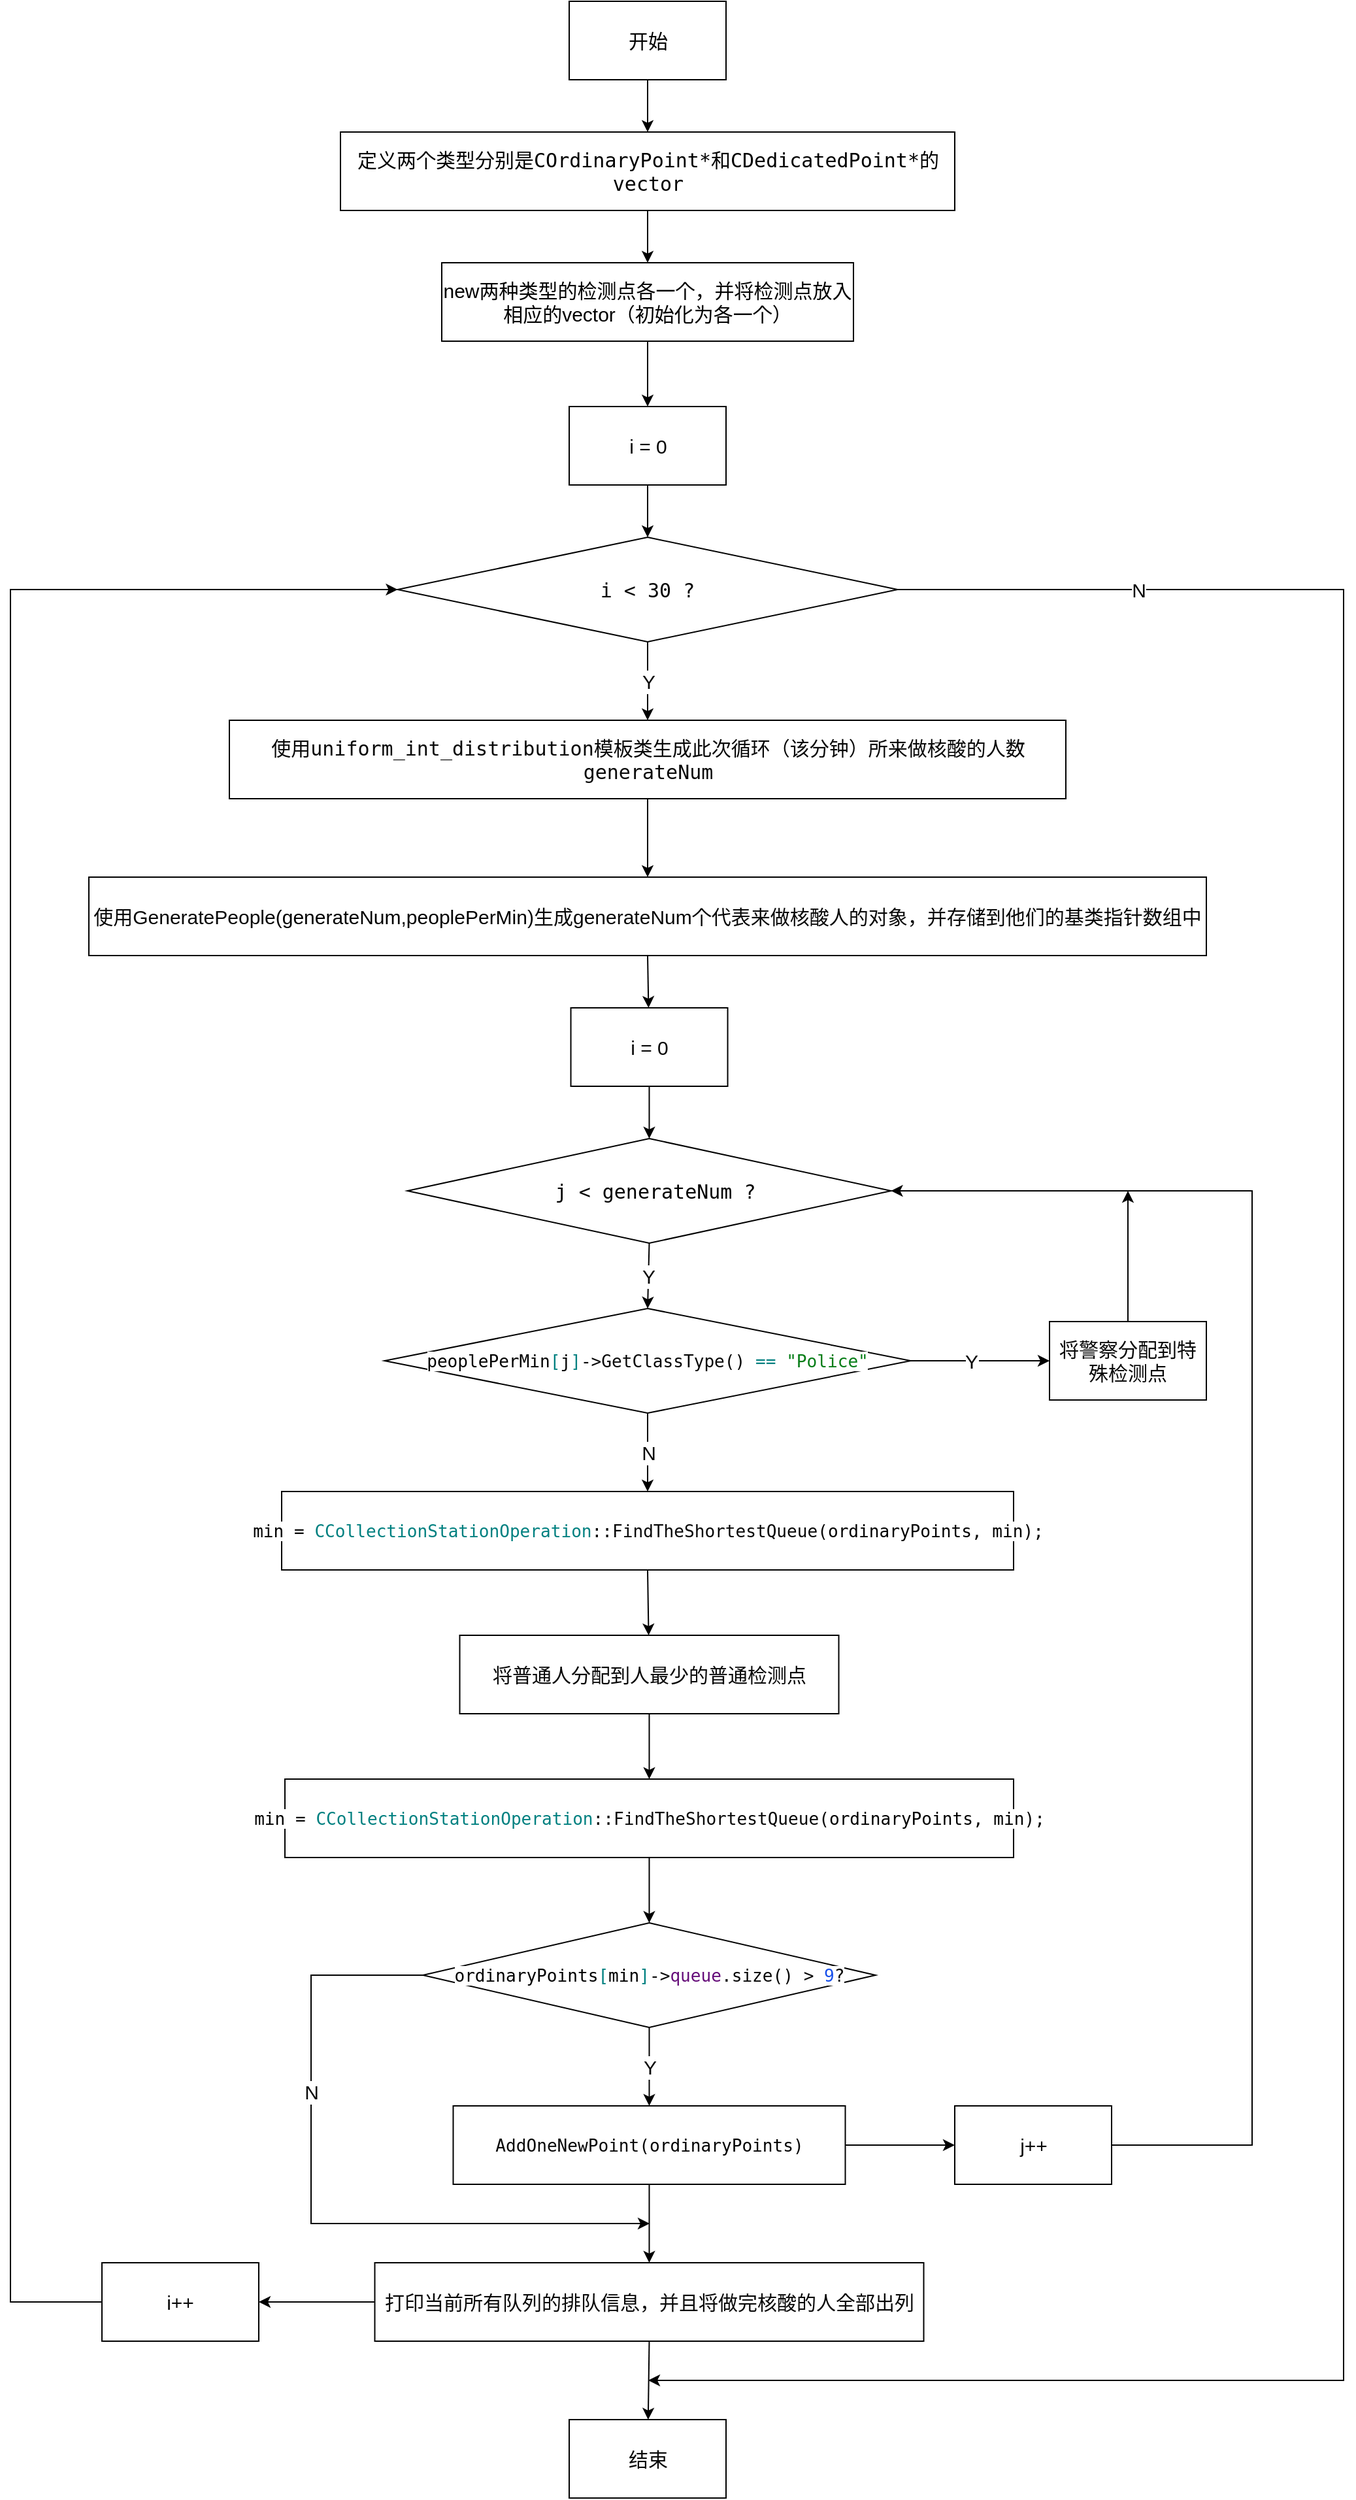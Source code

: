 <mxfile version="20.7.4" type="device"><diagram id="642ehS5rR1g2opMQix6m" name="第 1 页"><mxGraphModel dx="1434" dy="844" grid="1" gridSize="10" guides="1" tooltips="1" connect="1" arrows="1" fold="1" page="1" pageScale="1" pageWidth="827" pageHeight="1169" math="0" shadow="0"><root><mxCell id="0"/><mxCell id="1" parent="0"/><mxCell id="zbFDOFerLbcTYEpQyh6H-32" style="edgeStyle=none;rounded=0;orthogonalLoop=1;jettySize=auto;html=1;exitX=0.5;exitY=1;exitDx=0;exitDy=0;fontFamily=Helvetica;fontSize=13;fontColor=#080808;" parent="1" source="zbFDOFerLbcTYEpQyh6H-1" target="zbFDOFerLbcTYEpQyh6H-11" edge="1"><mxGeometry relative="1" as="geometry"/></mxCell><mxCell id="zbFDOFerLbcTYEpQyh6H-1" value="&lt;font style=&quot;font-size: 15px;&quot;&gt;开始&lt;/font&gt;" style="rounded=0;whiteSpace=wrap;html=1;" parent="1" vertex="1"><mxGeometry x="787.5" y="70" width="120" height="60" as="geometry"/></mxCell><mxCell id="zbFDOFerLbcTYEpQyh6H-33" style="edgeStyle=none;rounded=0;orthogonalLoop=1;jettySize=auto;html=1;exitX=0.5;exitY=1;exitDx=0;exitDy=0;entryX=0.5;entryY=0;entryDx=0;entryDy=0;fontFamily=Helvetica;fontSize=13;fontColor=#080808;" parent="1" source="zbFDOFerLbcTYEpQyh6H-11" target="zbFDOFerLbcTYEpQyh6H-12" edge="1"><mxGeometry relative="1" as="geometry"/></mxCell><mxCell id="zbFDOFerLbcTYEpQyh6H-11" value="&lt;font style=&quot;font-size: 15px;&quot;&gt;定义两个类型分别是&lt;span style=&quot;font-family: &amp;quot;JetBrains Mono&amp;quot;, monospace;&quot;&gt;COrdinaryPoint&lt;/span&gt;&lt;span style=&quot;background-color: rgb(255, 255, 255); font-family: &amp;quot;JetBrains Mono&amp;quot;, monospace;&quot;&gt;*和&lt;/span&gt;&lt;span style=&quot;font-family: &amp;quot;JetBrains Mono&amp;quot;, monospace;&quot;&gt;CDedicatedPoint&lt;/span&gt;&lt;span style=&quot;background-color: rgb(255, 255, 255); font-family: &amp;quot;JetBrains Mono&amp;quot;, monospace;&quot;&gt;*的vector&lt;/span&gt;&lt;/font&gt;" style="rounded=0;whiteSpace=wrap;html=1;strokeWidth=1;fontSize=15;fontColor=#000000;" parent="1" vertex="1"><mxGeometry x="612.5" y="170" width="470" height="60" as="geometry"/></mxCell><mxCell id="zbFDOFerLbcTYEpQyh6H-34" style="edgeStyle=none;rounded=0;orthogonalLoop=1;jettySize=auto;html=1;exitX=0.5;exitY=1;exitDx=0;exitDy=0;fontFamily=Helvetica;fontSize=13;fontColor=#080808;entryX=0.5;entryY=0;entryDx=0;entryDy=0;" parent="1" source="zbFDOFerLbcTYEpQyh6H-12" target="zbFDOFerLbcTYEpQyh6H-67" edge="1"><mxGeometry relative="1" as="geometry"><mxPoint x="846.75" y="390" as="targetPoint"/></mxGeometry></mxCell><mxCell id="zbFDOFerLbcTYEpQyh6H-12" value="new两种类型的检测点各一个，并将检测点放入相应的vector（初始化为各一个）" style="rounded=0;whiteSpace=wrap;html=1;strokeWidth=1;fontSize=15;fontColor=#000000;" parent="1" vertex="1"><mxGeometry x="690" y="270" width="315" height="60" as="geometry"/></mxCell><mxCell id="zbFDOFerLbcTYEpQyh6H-35" value="Y" style="edgeStyle=none;rounded=0;orthogonalLoop=1;jettySize=auto;html=1;exitX=0.5;exitY=1;exitDx=0;exitDy=0;entryX=0.5;entryY=0;entryDx=0;entryDy=0;fontFamily=Helvetica;fontSize=15;fontColor=#080808;" parent="1" source="zbFDOFerLbcTYEpQyh6H-15" target="zbFDOFerLbcTYEpQyh6H-16" edge="1"><mxGeometry relative="1" as="geometry"/></mxCell><mxCell id="zbFDOFerLbcTYEpQyh6H-58" style="edgeStyle=orthogonalEdgeStyle;rounded=0;orthogonalLoop=1;jettySize=auto;html=1;exitX=1;exitY=0.5;exitDx=0;exitDy=0;fontFamily=Helvetica;fontSize=15;fontColor=#080808;" parent="1" source="zbFDOFerLbcTYEpQyh6H-15" edge="1"><mxGeometry relative="1" as="geometry"><mxPoint x="848" y="1890" as="targetPoint"/><Array as="points"><mxPoint x="1380" y="520"/><mxPoint x="1380" y="1890"/></Array></mxGeometry></mxCell><mxCell id="zbFDOFerLbcTYEpQyh6H-59" value="N" style="edgeLabel;html=1;align=center;verticalAlign=middle;resizable=0;points=[];fontSize=15;fontFamily=Helvetica;fontColor=#080808;" parent="zbFDOFerLbcTYEpQyh6H-58" vertex="1" connectable="0"><mxGeometry x="-0.861" relative="1" as="geometry"><mxPoint x="28" as="offset"/></mxGeometry></mxCell><mxCell id="zbFDOFerLbcTYEpQyh6H-15" value="&lt;pre style=&quot;background-color: rgb(255, 255, 255); font-family: &amp;quot;JetBrains Mono&amp;quot;, monospace;&quot;&gt;&lt;pre style=&quot;font-family: &amp;quot;JetBrains Mono&amp;quot;, monospace;&quot;&gt;&lt;font color=&quot;#080808&quot; style=&quot;font-size: 15px;&quot;&gt;i &amp;lt; 30 ?&lt;/font&gt;&lt;/pre&gt;&lt;/pre&gt;" style="rhombus;whiteSpace=wrap;html=1;strokeWidth=1;fontSize=15;fontColor=#000000;" parent="1" vertex="1"><mxGeometry x="656.25" y="480" width="382.5" height="80" as="geometry"/></mxCell><mxCell id="zbFDOFerLbcTYEpQyh6H-37" style="edgeStyle=none;rounded=0;orthogonalLoop=1;jettySize=auto;html=1;exitX=0.5;exitY=1;exitDx=0;exitDy=0;entryX=0.5;entryY=0;entryDx=0;entryDy=0;fontFamily=Helvetica;fontSize=15;fontColor=#080808;" parent="1" source="zbFDOFerLbcTYEpQyh6H-16" target="zbFDOFerLbcTYEpQyh6H-17" edge="1"><mxGeometry relative="1" as="geometry"/></mxCell><mxCell id="zbFDOFerLbcTYEpQyh6H-16" value="使用&lt;span style=&quot;background-color: rgb(255, 255, 255); font-family: &amp;quot;JetBrains Mono&amp;quot;, monospace;&quot;&gt;&lt;font style=&quot;font-size: 15px;&quot;&gt;uniform_int_distribution模板类生成此次循环（该分钟）所来做核酸的人数generateNum&lt;/font&gt;&lt;/span&gt;" style="rounded=0;whiteSpace=wrap;html=1;strokeWidth=1;fontSize=15;fontColor=#080808;" parent="1" vertex="1"><mxGeometry x="527.5" y="620" width="640" height="60" as="geometry"/></mxCell><mxCell id="zbFDOFerLbcTYEpQyh6H-79" style="edgeStyle=none;rounded=0;orthogonalLoop=1;jettySize=auto;html=1;exitX=0.5;exitY=1;exitDx=0;exitDy=0;fontFamily=Helvetica;fontSize=15;fontColor=#080808;" parent="1" source="zbFDOFerLbcTYEpQyh6H-17" target="zbFDOFerLbcTYEpQyh6H-77" edge="1"><mxGeometry relative="1" as="geometry"/></mxCell><mxCell id="zbFDOFerLbcTYEpQyh6H-17" value="&lt;pre style=&quot;background-color: rgb(255, 255, 255);&quot;&gt;&lt;pre style=&quot;border-color: var(--border-color);&quot;&gt;&lt;font style=&quot;border-color: var(--border-color);&quot; face=&quot;Helvetica&quot;&gt;使用GeneratePeople(&lt;span style=&quot;border-color: var(--border-color); color: rgb(0, 0, 0);&quot;&gt;generateNum&lt;/span&gt;,&lt;span style=&quot;border-color: var(--border-color); color: rgb(0, 0, 0);&quot;&gt;peoplePerMin&lt;/span&gt;)生成generateNum个代表来做核酸人的对象，并存储到他们的基类指针数组中&lt;/font&gt;&lt;/pre&gt;&lt;/pre&gt;" style="rounded=0;whiteSpace=wrap;html=1;strokeWidth=1;fontSize=15;fontColor=#080808;align=center;" parent="1" vertex="1"><mxGeometry x="420" y="740" width="855" height="60" as="geometry"/></mxCell><mxCell id="zbFDOFerLbcTYEpQyh6H-40" value="N" style="edgeStyle=none;rounded=0;orthogonalLoop=1;jettySize=auto;html=1;exitX=0.5;exitY=1;exitDx=0;exitDy=0;entryX=0.5;entryY=0;entryDx=0;entryDy=0;fontFamily=Helvetica;fontSize=15;fontColor=#080808;" parent="1" source="zbFDOFerLbcTYEpQyh6H-23" target="zbFDOFerLbcTYEpQyh6H-26" edge="1"><mxGeometry relative="1" as="geometry"/></mxCell><mxCell id="zbFDOFerLbcTYEpQyh6H-41" style="edgeStyle=none;rounded=0;orthogonalLoop=1;jettySize=auto;html=1;exitX=1;exitY=0.5;exitDx=0;exitDy=0;entryX=0;entryY=0.5;entryDx=0;entryDy=0;fontFamily=Helvetica;fontSize=15;fontColor=#080808;" parent="1" source="zbFDOFerLbcTYEpQyh6H-23" target="zbFDOFerLbcTYEpQyh6H-24" edge="1"><mxGeometry relative="1" as="geometry"/></mxCell><mxCell id="zbFDOFerLbcTYEpQyh6H-42" value="Y" style="edgeLabel;html=1;align=center;verticalAlign=middle;resizable=0;points=[];fontSize=15;fontFamily=Helvetica;fontColor=#080808;" parent="zbFDOFerLbcTYEpQyh6H-41" vertex="1" connectable="0"><mxGeometry x="-0.251" y="-1" relative="1" as="geometry"><mxPoint x="6" y="-1" as="offset"/></mxGeometry></mxCell><mxCell id="zbFDOFerLbcTYEpQyh6H-23" value="&lt;pre style=&quot;background-color: rgb(255, 255, 255); font-family: &amp;quot;JetBrains Mono&amp;quot;, monospace; font-size: 9.8pt;&quot;&gt;&lt;span style=&quot;color:#000000;&quot;&gt;peoplePerMin&lt;/span&gt;&lt;span style=&quot;color:#008080;&quot;&gt;[&lt;/span&gt;&lt;span style=&quot;color:#000000;&quot;&gt;j&lt;/span&gt;&lt;span style=&quot;color:#008080;&quot;&gt;]&lt;/span&gt;-&amp;gt;GetClassType() &lt;span style=&quot;color:#008080;&quot;&gt;== &lt;/span&gt;&lt;span style=&quot;color:#067d17;&quot;&gt;&quot;Police&quot;&lt;/span&gt;&lt;/pre&gt;" style="rhombus;whiteSpace=wrap;html=1;strokeWidth=1;fontFamily=Helvetica;fontSize=15;fontColor=#080808;" parent="1" vertex="1"><mxGeometry x="646.25" y="1070" width="402.5" height="80" as="geometry"/></mxCell><mxCell id="zbFDOFerLbcTYEpQyh6H-72" style="edgeStyle=none;rounded=0;orthogonalLoop=1;jettySize=auto;html=1;exitX=0.5;exitY=0;exitDx=0;exitDy=0;fontFamily=Helvetica;fontSize=15;fontColor=#080808;" parent="1" source="zbFDOFerLbcTYEpQyh6H-24" edge="1"><mxGeometry relative="1" as="geometry"><mxPoint x="1215" y="980" as="targetPoint"/></mxGeometry></mxCell><mxCell id="zbFDOFerLbcTYEpQyh6H-24" value="将警察分配到特殊检测点" style="rounded=0;whiteSpace=wrap;html=1;strokeWidth=1;fontFamily=Helvetica;fontSize=15;fontColor=#080808;" parent="1" vertex="1"><mxGeometry x="1155" y="1080" width="120" height="60" as="geometry"/></mxCell><mxCell id="zbFDOFerLbcTYEpQyh6H-46" style="edgeStyle=none;rounded=0;orthogonalLoop=1;jettySize=auto;html=1;exitX=0.5;exitY=1;exitDx=0;exitDy=0;fontFamily=Helvetica;fontSize=15;fontColor=#080808;" parent="1" source="zbFDOFerLbcTYEpQyh6H-25" target="zbFDOFerLbcTYEpQyh6H-29" edge="1"><mxGeometry relative="1" as="geometry"/></mxCell><mxCell id="zbFDOFerLbcTYEpQyh6H-25" value="&lt;pre style=&quot;background-color: rgb(255, 255, 255); font-family: &amp;quot;JetBrains Mono&amp;quot;, monospace; font-size: 9.8pt;&quot;&gt;&lt;span style=&quot;color:#000000;&quot;&gt;min &lt;/span&gt;= &lt;span style=&quot;color:#008080;&quot;&gt;CCollectionStationOperation&lt;/span&gt;::FindTheShortestQueue(&lt;span style=&quot;color:#000000;&quot;&gt;ordinaryPoints&lt;/span&gt;, &lt;span style=&quot;color:#000000;&quot;&gt;min&lt;/span&gt;);&lt;/pre&gt;" style="rounded=0;whiteSpace=wrap;html=1;strokeWidth=1;fontFamily=Helvetica;fontSize=15;fontColor=#080808;" parent="1" vertex="1"><mxGeometry x="570" y="1430" width="557.5" height="60" as="geometry"/></mxCell><mxCell id="zbFDOFerLbcTYEpQyh6H-44" style="edgeStyle=none;rounded=0;orthogonalLoop=1;jettySize=auto;html=1;exitX=0.5;exitY=1;exitDx=0;exitDy=0;fontFamily=Helvetica;fontSize=15;fontColor=#080808;" parent="1" source="zbFDOFerLbcTYEpQyh6H-26" target="zbFDOFerLbcTYEpQyh6H-27" edge="1"><mxGeometry relative="1" as="geometry"/></mxCell><mxCell id="zbFDOFerLbcTYEpQyh6H-26" value="&lt;pre style=&quot;background-color: rgb(255, 255, 255); font-family: &amp;quot;JetBrains Mono&amp;quot;, monospace; font-size: 9.8pt;&quot;&gt;&lt;span style=&quot;color:#000000;&quot;&gt;min &lt;/span&gt;= &lt;span style=&quot;color:#008080;&quot;&gt;CCollectionStationOperation&lt;/span&gt;::FindTheShortestQueue(&lt;span style=&quot;color:#000000;&quot;&gt;ordinaryPoints&lt;/span&gt;, &lt;span style=&quot;color:#000000;&quot;&gt;min&lt;/span&gt;);&lt;/pre&gt;" style="rounded=0;whiteSpace=wrap;html=1;strokeWidth=1;fontFamily=Helvetica;fontSize=15;fontColor=#080808;" parent="1" vertex="1"><mxGeometry x="567.5" y="1210" width="560" height="60" as="geometry"/></mxCell><mxCell id="zbFDOFerLbcTYEpQyh6H-45" style="edgeStyle=none;rounded=0;orthogonalLoop=1;jettySize=auto;html=1;exitX=0.5;exitY=1;exitDx=0;exitDy=0;entryX=0.5;entryY=0;entryDx=0;entryDy=0;fontFamily=Helvetica;fontSize=15;fontColor=#080808;" parent="1" source="zbFDOFerLbcTYEpQyh6H-27" target="zbFDOFerLbcTYEpQyh6H-25" edge="1"><mxGeometry relative="1" as="geometry"/></mxCell><mxCell id="zbFDOFerLbcTYEpQyh6H-27" value="将普通人分配到人最少的普通检测点" style="rounded=0;whiteSpace=wrap;html=1;strokeWidth=1;fontFamily=Helvetica;fontSize=15;fontColor=#080808;" parent="1" vertex="1"><mxGeometry x="703.75" y="1320" width="290" height="60" as="geometry"/></mxCell><mxCell id="zbFDOFerLbcTYEpQyh6H-47" value="Y" style="edgeStyle=none;rounded=0;orthogonalLoop=1;jettySize=auto;html=1;exitX=0.5;exitY=1;exitDx=0;exitDy=0;entryX=0.5;entryY=0;entryDx=0;entryDy=0;fontFamily=Helvetica;fontSize=15;fontColor=#080808;" parent="1" source="zbFDOFerLbcTYEpQyh6H-29" target="zbFDOFerLbcTYEpQyh6H-30" edge="1"><mxGeometry relative="1" as="geometry"/></mxCell><mxCell id="zbFDOFerLbcTYEpQyh6H-60" style="edgeStyle=orthogonalEdgeStyle;rounded=0;orthogonalLoop=1;jettySize=auto;html=1;exitX=0;exitY=0.5;exitDx=0;exitDy=0;fontFamily=Helvetica;fontSize=15;fontColor=#080808;" parent="1" source="zbFDOFerLbcTYEpQyh6H-29" edge="1"><mxGeometry relative="1" as="geometry"><mxPoint x="849" y="1770" as="targetPoint"/><Array as="points"><mxPoint x="590" y="1580"/><mxPoint x="590" y="1770"/></Array></mxGeometry></mxCell><mxCell id="zbFDOFerLbcTYEpQyh6H-61" value="N" style="edgeLabel;html=1;align=center;verticalAlign=middle;resizable=0;points=[];fontSize=15;fontFamily=Helvetica;fontColor=#080808;" parent="zbFDOFerLbcTYEpQyh6H-60" vertex="1" connectable="0"><mxGeometry x="-0.434" y="3" relative="1" as="geometry"><mxPoint x="-3" y="23" as="offset"/></mxGeometry></mxCell><mxCell id="zbFDOFerLbcTYEpQyh6H-29" value="&lt;pre style=&quot;background-color: rgb(255, 255, 255); font-family: &amp;quot;JetBrains Mono&amp;quot;, monospace; font-size: 9.8pt;&quot;&gt;&lt;span style=&quot;color:#000000;&quot;&gt;ordinaryPoints&lt;/span&gt;&lt;span style=&quot;color:#008080;&quot;&gt;[&lt;/span&gt;&lt;span style=&quot;color:#000000;&quot;&gt;min&lt;/span&gt;&lt;span style=&quot;color:#008080;&quot;&gt;]&lt;/span&gt;-&amp;gt;&lt;span style=&quot;color:#660e7a;&quot;&gt;queue&lt;/span&gt;.size() &amp;gt; &lt;span style=&quot;color:#1750eb;&quot;&gt;9&lt;/span&gt;?&lt;/pre&gt;" style="rhombus;whiteSpace=wrap;html=1;strokeWidth=1;fontFamily=Helvetica;fontSize=15;fontColor=#080808;" parent="1" vertex="1"><mxGeometry x="675.63" y="1540" width="346.25" height="80" as="geometry"/></mxCell><mxCell id="zbFDOFerLbcTYEpQyh6H-54" style="edgeStyle=none;rounded=0;orthogonalLoop=1;jettySize=auto;html=1;exitX=0.5;exitY=1;exitDx=0;exitDy=0;entryX=0.5;entryY=0;entryDx=0;entryDy=0;fontFamily=Helvetica;fontSize=15;fontColor=#080808;" parent="1" source="zbFDOFerLbcTYEpQyh6H-30" target="zbFDOFerLbcTYEpQyh6H-52" edge="1"><mxGeometry relative="1" as="geometry"/></mxCell><mxCell id="zbFDOFerLbcTYEpQyh6H-71" style="edgeStyle=orthogonalEdgeStyle;rounded=0;orthogonalLoop=1;jettySize=auto;html=1;fontFamily=Helvetica;fontSize=15;fontColor=#080808;entryX=1;entryY=0.5;entryDx=0;entryDy=0;exitX=1;exitY=0.5;exitDx=0;exitDy=0;" parent="1" source="zbFDOFerLbcTYEpQyh6H-63" target="zbFDOFerLbcTYEpQyh6H-38" edge="1"><mxGeometry relative="1" as="geometry"><mxPoint x="1310" y="960" as="targetPoint"/><mxPoint x="1250" y="1710" as="sourcePoint"/><Array as="points"><mxPoint x="1310" y="1710"/><mxPoint x="1310" y="980"/></Array></mxGeometry></mxCell><mxCell id="zbFDOFerLbcTYEpQyh6H-74" style="edgeStyle=none;rounded=0;orthogonalLoop=1;jettySize=auto;html=1;exitX=1;exitY=0.5;exitDx=0;exitDy=0;entryX=0;entryY=0.5;entryDx=0;entryDy=0;fontFamily=Helvetica;fontSize=15;fontColor=#080808;" parent="1" source="zbFDOFerLbcTYEpQyh6H-30" target="zbFDOFerLbcTYEpQyh6H-63" edge="1"><mxGeometry relative="1" as="geometry"/></mxCell><mxCell id="zbFDOFerLbcTYEpQyh6H-30" value="&lt;pre style=&quot;background-color: rgb(255, 255, 255); font-family: &amp;quot;JetBrains Mono&amp;quot;, monospace; font-size: 9.8pt;&quot;&gt;AddOneNewPoint(&lt;span style=&quot;color:#000000;&quot;&gt;ordinaryPoints&lt;/span&gt;)&lt;/pre&gt;" style="rounded=0;whiteSpace=wrap;html=1;strokeWidth=1;fontFamily=Helvetica;fontSize=15;fontColor=#080808;" parent="1" vertex="1"><mxGeometry x="698.75" y="1680" width="300" height="60" as="geometry"/></mxCell><mxCell id="zbFDOFerLbcTYEpQyh6H-31" value="&lt;font style=&quot;font-size: 15px;&quot;&gt;结束&lt;/font&gt;" style="rounded=0;whiteSpace=wrap;html=1;strokeWidth=1;fontFamily=Helvetica;fontSize=13;fontColor=#080808;" parent="1" vertex="1"><mxGeometry x="787.5" y="1920" width="120" height="60" as="geometry"/></mxCell><mxCell id="zbFDOFerLbcTYEpQyh6H-43" value="Y" style="rounded=0;orthogonalLoop=1;jettySize=auto;html=1;exitX=0.5;exitY=1;exitDx=0;exitDy=0;fontFamily=Helvetica;fontSize=15;fontColor=#080808;entryX=0.5;entryY=0;entryDx=0;entryDy=0;" parent="1" source="zbFDOFerLbcTYEpQyh6H-38" target="zbFDOFerLbcTYEpQyh6H-23" edge="1"><mxGeometry relative="1" as="geometry"><mxPoint x="880" y="1090" as="targetPoint"/></mxGeometry></mxCell><mxCell id="zbFDOFerLbcTYEpQyh6H-38" value="&lt;pre style=&quot;background-color: rgb(255, 255, 255); font-family: &amp;quot;JetBrains Mono&amp;quot;, monospace;&quot;&gt; &lt;span style=&quot;color:#000000;&quot;&gt;j &lt;/span&gt;&amp;lt; &lt;span style=&quot;color:#000000;&quot;&gt;generateNum ?&lt;/span&gt;&lt;/pre&gt;" style="rhombus;whiteSpace=wrap;html=1;strokeWidth=1;fontFamily=Helvetica;fontSize=15;fontColor=#080808;" parent="1" vertex="1"><mxGeometry x="663.75" y="940" width="370" height="80" as="geometry"/></mxCell><mxCell id="zbFDOFerLbcTYEpQyh6H-55" style="edgeStyle=orthogonalEdgeStyle;rounded=0;orthogonalLoop=1;jettySize=auto;html=1;fontFamily=Helvetica;fontSize=15;fontColor=#080808;entryX=0;entryY=0.5;entryDx=0;entryDy=0;exitX=0;exitY=0.5;exitDx=0;exitDy=0;" parent="1" source="zbFDOFerLbcTYEpQyh6H-62" target="zbFDOFerLbcTYEpQyh6H-15" edge="1"><mxGeometry relative="1" as="geometry"><mxPoint x="350" y="600" as="targetPoint"/><mxPoint x="420" y="1830" as="sourcePoint"/><Array as="points"><mxPoint x="360" y="1830"/><mxPoint x="360" y="520"/></Array></mxGeometry></mxCell><mxCell id="zbFDOFerLbcTYEpQyh6H-56" style="rounded=0;orthogonalLoop=1;jettySize=auto;html=1;exitX=0.5;exitY=1;exitDx=0;exitDy=0;fontFamily=Helvetica;fontSize=15;fontColor=#080808;" parent="1" source="zbFDOFerLbcTYEpQyh6H-52" target="zbFDOFerLbcTYEpQyh6H-31" edge="1"><mxGeometry relative="1" as="geometry"/></mxCell><mxCell id="zbFDOFerLbcTYEpQyh6H-65" style="edgeStyle=orthogonalEdgeStyle;rounded=0;orthogonalLoop=1;jettySize=auto;html=1;exitX=0;exitY=0.5;exitDx=0;exitDy=0;entryX=1;entryY=0.5;entryDx=0;entryDy=0;fontFamily=Helvetica;fontSize=15;fontColor=#080808;" parent="1" source="zbFDOFerLbcTYEpQyh6H-52" target="zbFDOFerLbcTYEpQyh6H-62" edge="1"><mxGeometry relative="1" as="geometry"/></mxCell><mxCell id="zbFDOFerLbcTYEpQyh6H-52" value="打印当前所有队列的排队信息，并且将做完核酸的人全部出列" style="rounded=0;whiteSpace=wrap;html=1;strokeWidth=1;fontFamily=Helvetica;fontSize=15;fontColor=#080808;" parent="1" vertex="1"><mxGeometry x="638.75" y="1800" width="420" height="60" as="geometry"/></mxCell><mxCell id="zbFDOFerLbcTYEpQyh6H-62" value="i++" style="rounded=0;whiteSpace=wrap;html=1;strokeWidth=1;fontFamily=Helvetica;fontSize=15;fontColor=#080808;" parent="1" vertex="1"><mxGeometry x="430" y="1800" width="120" height="60" as="geometry"/></mxCell><mxCell id="zbFDOFerLbcTYEpQyh6H-63" value="j++" style="rounded=0;whiteSpace=wrap;html=1;strokeWidth=1;fontFamily=Helvetica;fontSize=15;fontColor=#080808;" parent="1" vertex="1"><mxGeometry x="1082.5" y="1680" width="120" height="60" as="geometry"/></mxCell><mxCell id="zbFDOFerLbcTYEpQyh6H-80" style="edgeStyle=none;rounded=0;orthogonalLoop=1;jettySize=auto;html=1;exitX=0.5;exitY=1;exitDx=0;exitDy=0;entryX=0.5;entryY=0;entryDx=0;entryDy=0;fontFamily=Helvetica;fontSize=15;fontColor=#080808;" parent="1" source="zbFDOFerLbcTYEpQyh6H-67" target="zbFDOFerLbcTYEpQyh6H-15" edge="1"><mxGeometry relative="1" as="geometry"/></mxCell><mxCell id="zbFDOFerLbcTYEpQyh6H-67" value="i = 0" style="rounded=0;whiteSpace=wrap;html=1;strokeWidth=1;fontFamily=Helvetica;fontSize=15;fontColor=#080808;" parent="1" vertex="1"><mxGeometry x="787.5" y="380" width="120" height="60" as="geometry"/></mxCell><mxCell id="zbFDOFerLbcTYEpQyh6H-78" style="edgeStyle=none;rounded=0;orthogonalLoop=1;jettySize=auto;html=1;exitX=0.5;exitY=1;exitDx=0;exitDy=0;entryX=0.5;entryY=0;entryDx=0;entryDy=0;fontFamily=Helvetica;fontSize=15;fontColor=#080808;" parent="1" source="zbFDOFerLbcTYEpQyh6H-77" target="zbFDOFerLbcTYEpQyh6H-38" edge="1"><mxGeometry relative="1" as="geometry"/></mxCell><mxCell id="zbFDOFerLbcTYEpQyh6H-77" value="i = 0" style="rounded=0;whiteSpace=wrap;html=1;strokeWidth=1;fontFamily=Helvetica;fontSize=15;fontColor=#080808;" parent="1" vertex="1"><mxGeometry x="788.76" y="840" width="120" height="60" as="geometry"/></mxCell></root></mxGraphModel></diagram></mxfile>